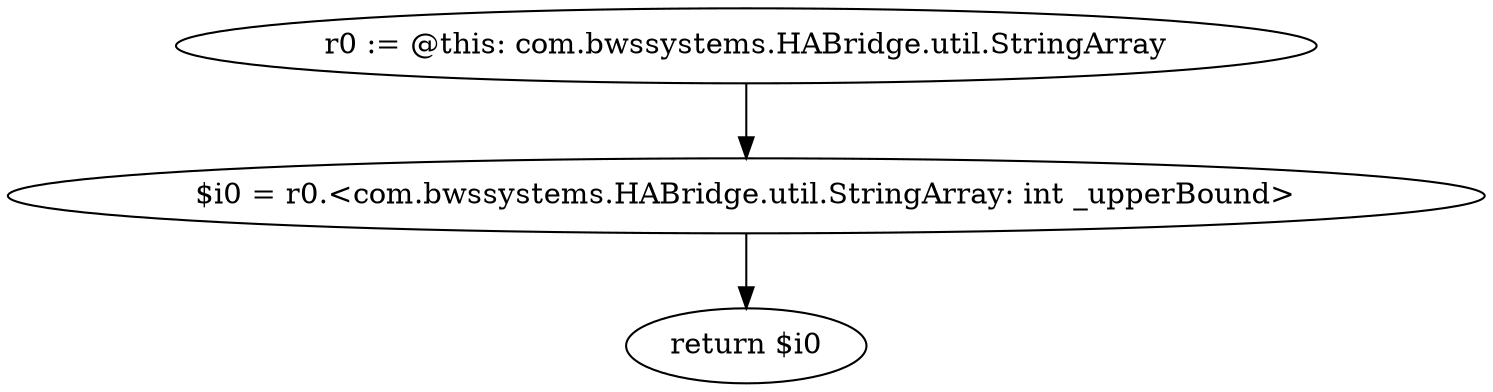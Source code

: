 digraph "unitGraph" {
    "r0 := @this: com.bwssystems.HABridge.util.StringArray"
    "$i0 = r0.<com.bwssystems.HABridge.util.StringArray: int _upperBound>"
    "return $i0"
    "r0 := @this: com.bwssystems.HABridge.util.StringArray"->"$i0 = r0.<com.bwssystems.HABridge.util.StringArray: int _upperBound>";
    "$i0 = r0.<com.bwssystems.HABridge.util.StringArray: int _upperBound>"->"return $i0";
}
